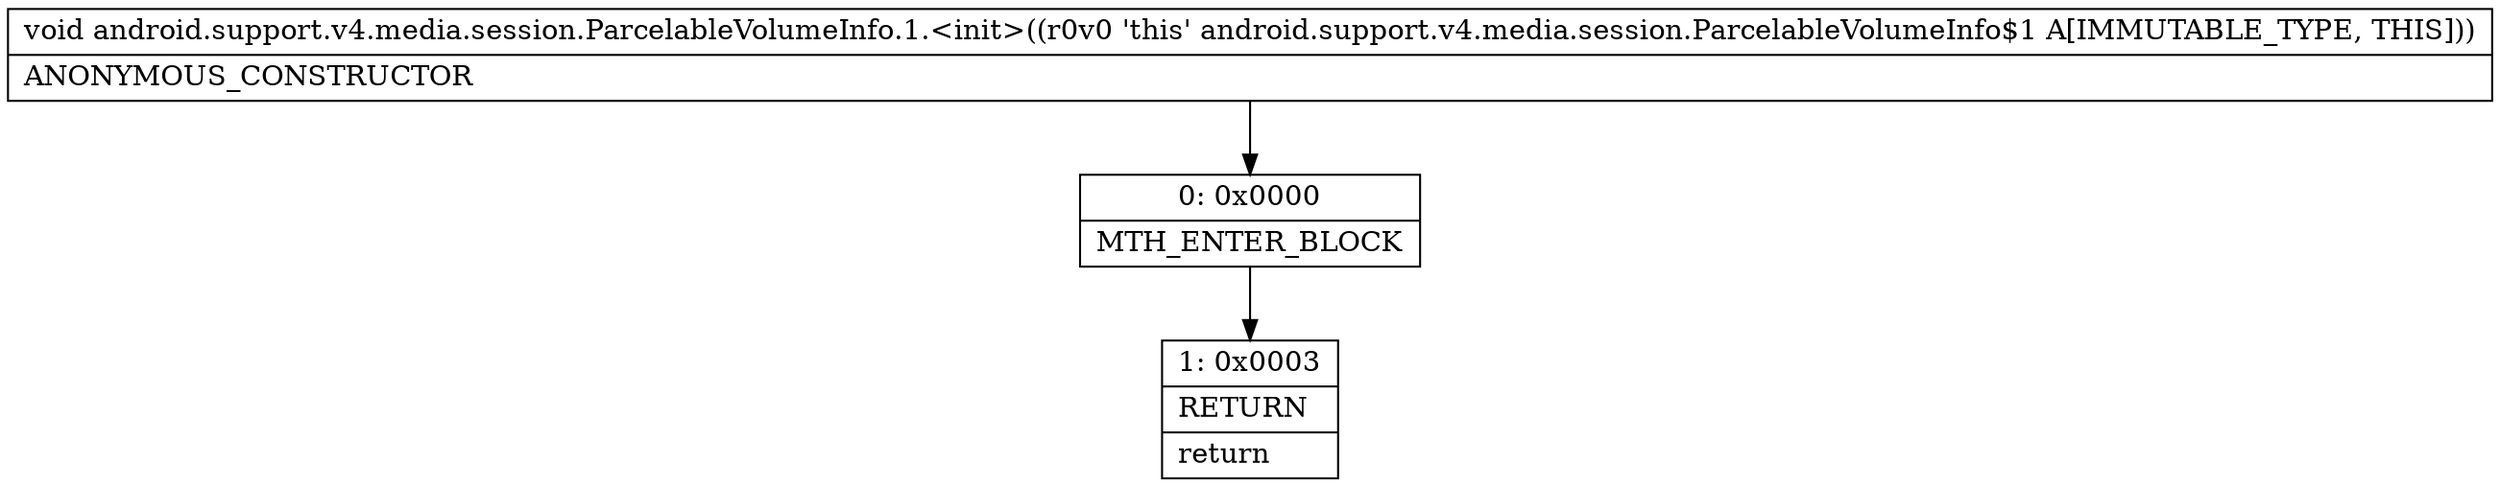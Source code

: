digraph "CFG forandroid.support.v4.media.session.ParcelableVolumeInfo.1.\<init\>()V" {
Node_0 [shape=record,label="{0\:\ 0x0000|MTH_ENTER_BLOCK\l}"];
Node_1 [shape=record,label="{1\:\ 0x0003|RETURN\l|return\l}"];
MethodNode[shape=record,label="{void android.support.v4.media.session.ParcelableVolumeInfo.1.\<init\>((r0v0 'this' android.support.v4.media.session.ParcelableVolumeInfo$1 A[IMMUTABLE_TYPE, THIS]))  | ANONYMOUS_CONSTRUCTOR\l}"];
MethodNode -> Node_0;
Node_0 -> Node_1;
}

